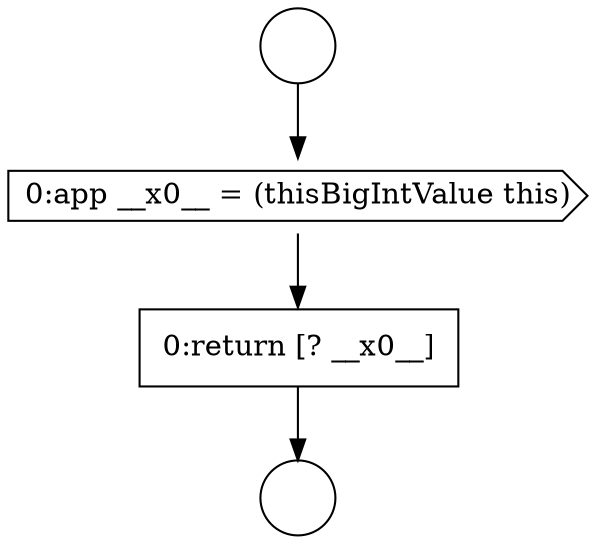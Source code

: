 digraph {
  node12779 [shape=circle label=" " color="black" fillcolor="white" style=filled]
  node12781 [shape=cds, label=<<font color="black">0:app __x0__ = (thisBigIntValue this)</font>> color="black" fillcolor="white" style=filled]
  node12782 [shape=none, margin=0, label=<<font color="black">
    <table border="0" cellborder="1" cellspacing="0" cellpadding="10">
      <tr><td align="left">0:return [? __x0__]</td></tr>
    </table>
  </font>> color="black" fillcolor="white" style=filled]
  node12780 [shape=circle label=" " color="black" fillcolor="white" style=filled]
  node12779 -> node12781 [ color="black"]
  node12781 -> node12782 [ color="black"]
  node12782 -> node12780 [ color="black"]
}
